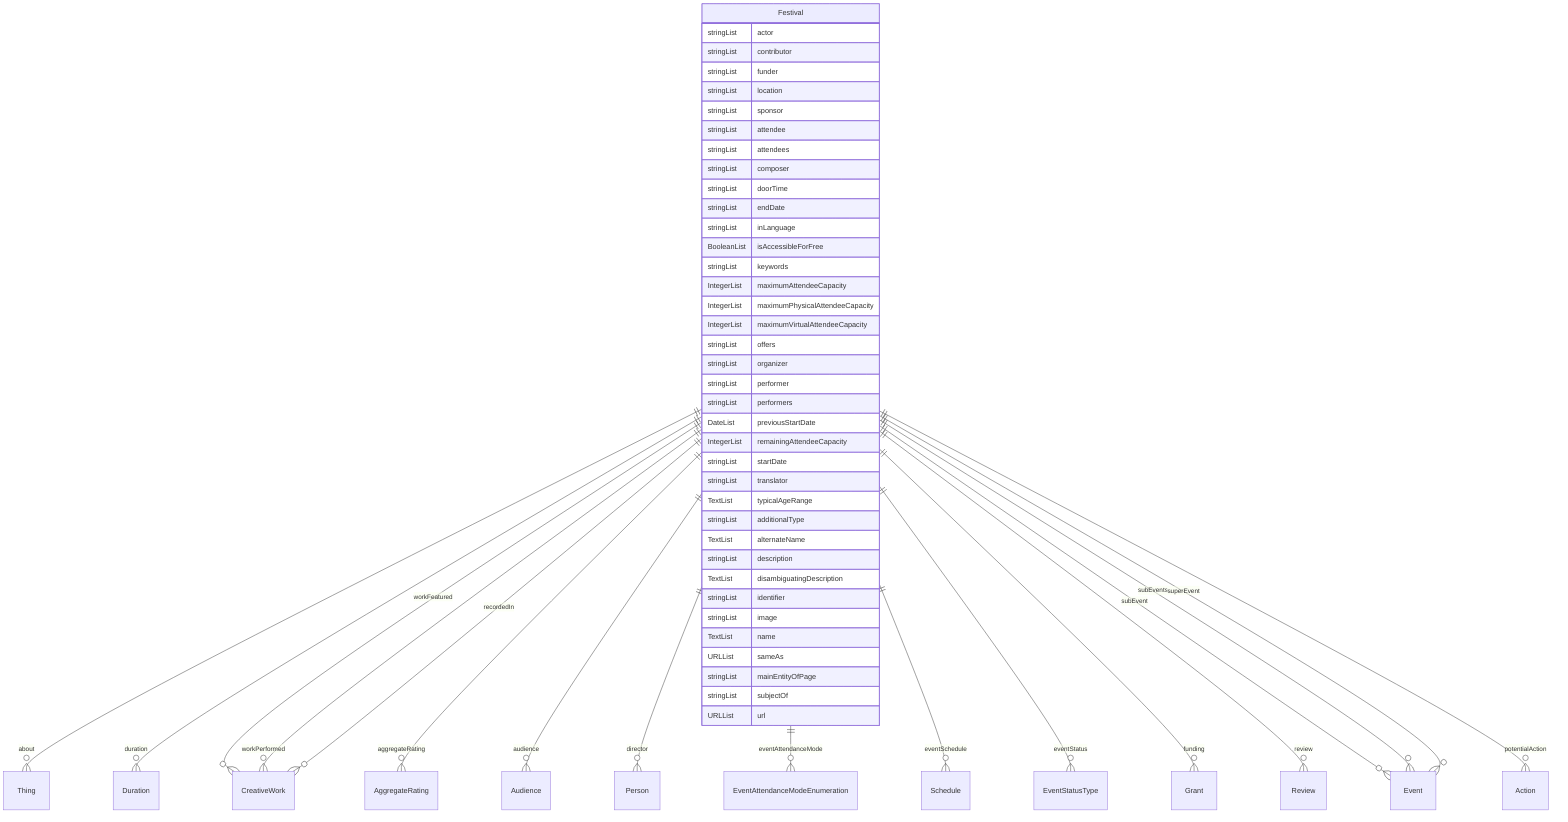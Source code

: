 erDiagram
Festival {
    stringList actor  
    stringList contributor  
    stringList funder  
    stringList location  
    stringList sponsor  
    stringList attendee  
    stringList attendees  
    stringList composer  
    stringList doorTime  
    stringList endDate  
    stringList inLanguage  
    BooleanList isAccessibleForFree  
    stringList keywords  
    IntegerList maximumAttendeeCapacity  
    IntegerList maximumPhysicalAttendeeCapacity  
    IntegerList maximumVirtualAttendeeCapacity  
    stringList offers  
    stringList organizer  
    stringList performer  
    stringList performers  
    DateList previousStartDate  
    IntegerList remainingAttendeeCapacity  
    stringList startDate  
    stringList translator  
    TextList typicalAgeRange  
    stringList additionalType  
    TextList alternateName  
    stringList description  
    TextList disambiguatingDescription  
    stringList identifier  
    stringList image  
    TextList name  
    URLList sameAs  
    stringList mainEntityOfPage  
    stringList subjectOf  
    URLList url  
}

Festival ||--}o Thing : "about"
Festival ||--}o Duration : "duration"
Festival ||--}o CreativeWork : "workFeatured"
Festival ||--}o CreativeWork : "workPerformed"
Festival ||--}o AggregateRating : "aggregateRating"
Festival ||--}o Audience : "audience"
Festival ||--}o Person : "director"
Festival ||--}o EventAttendanceModeEnumeration : "eventAttendanceMode"
Festival ||--}o Schedule : "eventSchedule"
Festival ||--}o EventStatusType : "eventStatus"
Festival ||--}o Grant : "funding"
Festival ||--}o CreativeWork : "recordedIn"
Festival ||--}o Review : "review"
Festival ||--}o Event : "subEvent"
Festival ||--}o Event : "subEvents"
Festival ||--}o Event : "superEvent"
Festival ||--}o Action : "potentialAction"